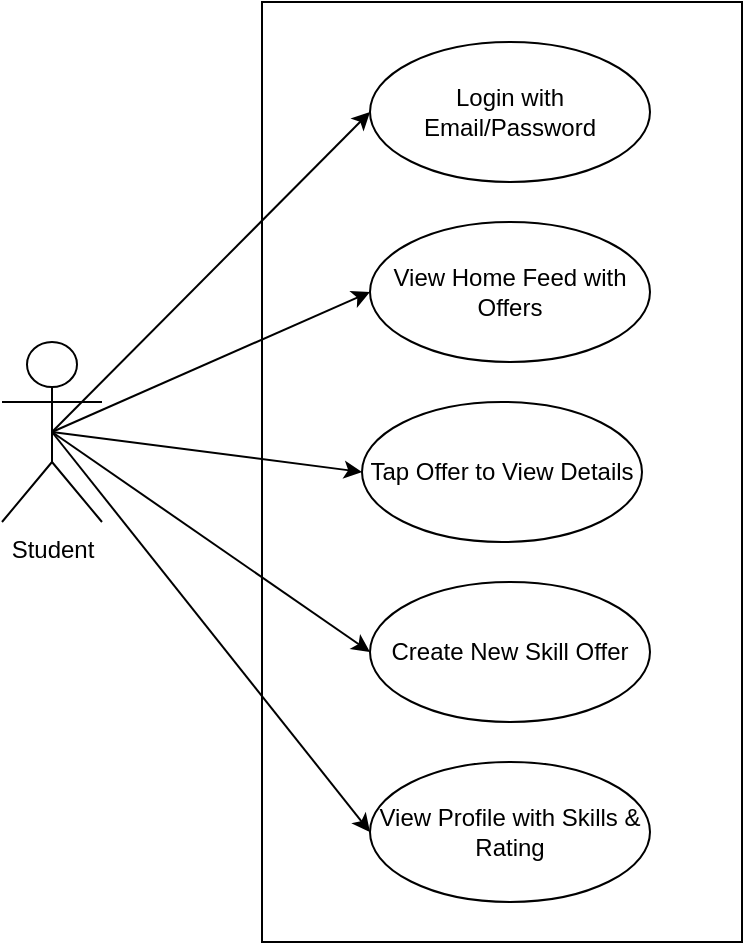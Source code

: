 <mxfile version="28.2.5">
  <diagram name="Page-1" id="fjmK3RTC5dodibDGumpl">
    <mxGraphModel dx="872" dy="473" grid="1" gridSize="10" guides="1" tooltips="1" connect="1" arrows="1" fold="1" page="1" pageScale="1" pageWidth="827" pageHeight="1169" math="0" shadow="0">
      <root>
        <mxCell id="0" />
        <mxCell id="1" parent="0" />
        <mxCell id="U5W_C9OcdHxPGQIVkEpR-2" value="Student" style="shape=umlActor;verticalLabelPosition=bottom;verticalAlign=top;html=1;outlineConnect=0;" vertex="1" parent="1">
          <mxGeometry x="90" y="280" width="50" height="90" as="geometry" />
        </mxCell>
        <mxCell id="U5W_C9OcdHxPGQIVkEpR-6" value="" style="rounded=0;whiteSpace=wrap;html=1;" vertex="1" parent="1">
          <mxGeometry x="220" y="110" width="240" height="470" as="geometry" />
        </mxCell>
        <mxCell id="U5W_C9OcdHxPGQIVkEpR-7" value="Login with Email/Password" style="ellipse;whiteSpace=wrap;html=1;" vertex="1" parent="1">
          <mxGeometry x="274" y="130" width="140" height="70" as="geometry" />
        </mxCell>
        <mxCell id="U5W_C9OcdHxPGQIVkEpR-8" value="View Home Feed with Offers" style="ellipse;whiteSpace=wrap;html=1;" vertex="1" parent="1">
          <mxGeometry x="274" y="220" width="140" height="70" as="geometry" />
        </mxCell>
        <mxCell id="U5W_C9OcdHxPGQIVkEpR-9" value="Tap Offer to View Details" style="ellipse;whiteSpace=wrap;html=1;" vertex="1" parent="1">
          <mxGeometry x="270" y="310" width="140" height="70" as="geometry" />
        </mxCell>
        <mxCell id="U5W_C9OcdHxPGQIVkEpR-10" value="Create New Skill Offer" style="ellipse;whiteSpace=wrap;html=1;" vertex="1" parent="1">
          <mxGeometry x="274" y="400" width="140" height="70" as="geometry" />
        </mxCell>
        <mxCell id="U5W_C9OcdHxPGQIVkEpR-11" value="View Profile with Skills &amp;amp; Rating" style="ellipse;whiteSpace=wrap;html=1;" vertex="1" parent="1">
          <mxGeometry x="274" y="490" width="140" height="70" as="geometry" />
        </mxCell>
        <mxCell id="U5W_C9OcdHxPGQIVkEpR-13" value="" style="endArrow=classic;html=1;rounded=0;exitX=0.5;exitY=0.5;exitDx=0;exitDy=0;exitPerimeter=0;entryX=0;entryY=0.5;entryDx=0;entryDy=0;" edge="1" parent="1" source="U5W_C9OcdHxPGQIVkEpR-2" target="U5W_C9OcdHxPGQIVkEpR-7">
          <mxGeometry width="50" height="50" relative="1" as="geometry">
            <mxPoint x="40" y="530" as="sourcePoint" />
            <mxPoint x="90" y="480" as="targetPoint" />
          </mxGeometry>
        </mxCell>
        <mxCell id="U5W_C9OcdHxPGQIVkEpR-14" value="" style="endArrow=classic;html=1;rounded=0;exitX=0.5;exitY=0.5;exitDx=0;exitDy=0;exitPerimeter=0;entryX=0;entryY=0.5;entryDx=0;entryDy=0;" edge="1" parent="1" source="U5W_C9OcdHxPGQIVkEpR-2" target="U5W_C9OcdHxPGQIVkEpR-9">
          <mxGeometry width="50" height="50" relative="1" as="geometry">
            <mxPoint x="100" y="660" as="sourcePoint" />
            <mxPoint x="150" y="610" as="targetPoint" />
          </mxGeometry>
        </mxCell>
        <mxCell id="U5W_C9OcdHxPGQIVkEpR-15" value="" style="endArrow=classic;html=1;rounded=0;entryX=0;entryY=0.5;entryDx=0;entryDy=0;exitX=0.5;exitY=0.5;exitDx=0;exitDy=0;exitPerimeter=0;" edge="1" parent="1" source="U5W_C9OcdHxPGQIVkEpR-2" target="U5W_C9OcdHxPGQIVkEpR-10">
          <mxGeometry width="50" height="50" relative="1" as="geometry">
            <mxPoint x="150" y="320" as="sourcePoint" />
            <mxPoint x="270" y="640" as="targetPoint" />
          </mxGeometry>
        </mxCell>
        <mxCell id="U5W_C9OcdHxPGQIVkEpR-16" value="" style="endArrow=classic;html=1;rounded=0;exitX=0.5;exitY=0.5;exitDx=0;exitDy=0;exitPerimeter=0;entryX=0;entryY=0.5;entryDx=0;entryDy=0;" edge="1" parent="1" source="U5W_C9OcdHxPGQIVkEpR-2" target="U5W_C9OcdHxPGQIVkEpR-8">
          <mxGeometry width="50" height="50" relative="1" as="geometry">
            <mxPoint x="90" y="600" as="sourcePoint" />
            <mxPoint x="140" y="550" as="targetPoint" />
          </mxGeometry>
        </mxCell>
        <mxCell id="U5W_C9OcdHxPGQIVkEpR-17" value="" style="endArrow=classic;html=1;rounded=0;exitX=0.5;exitY=0.5;exitDx=0;exitDy=0;exitPerimeter=0;entryX=0;entryY=0.5;entryDx=0;entryDy=0;" edge="1" parent="1" source="U5W_C9OcdHxPGQIVkEpR-2" target="U5W_C9OcdHxPGQIVkEpR-11">
          <mxGeometry width="50" height="50" relative="1" as="geometry">
            <mxPoint x="200" y="600" as="sourcePoint" />
            <mxPoint x="420" y="630" as="targetPoint" />
          </mxGeometry>
        </mxCell>
      </root>
    </mxGraphModel>
  </diagram>
</mxfile>
